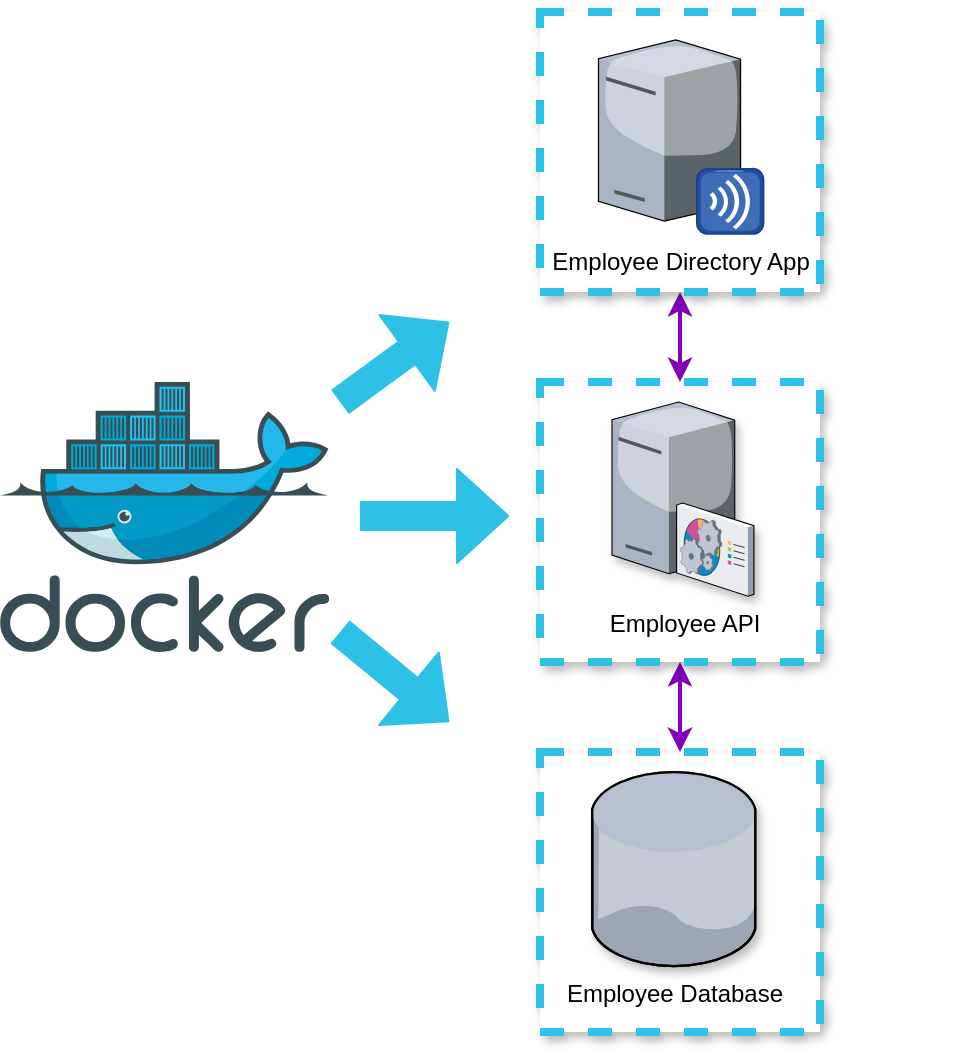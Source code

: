 <mxfile version="12.7.9" type="device"><diagram name="Page-1" id="822b0af5-4adb-64df-f703-e8dfc1f81529"><mxGraphModel dx="1185" dy="667" grid="1" gridSize="10" guides="1" tooltips="1" connect="1" arrows="1" fold="1" page="1" pageScale="1" pageWidth="1100" pageHeight="850" background="#ffffff" math="0" shadow="0"><root><mxCell id="0"/><mxCell id="1" parent="0"/><mxCell id="ErdELr6UjaZi0dBnIGxg-6" value="" style="rounded=0;whiteSpace=wrap;html=1;shadow=1;strokeColor=#2EC1E6;fillColor=#ffffff;labelPosition=center;verticalLabelPosition=bottom;align=center;verticalAlign=top;dashed=1;strokeWidth=4;" parent="1" vertex="1"><mxGeometry x="350" y="450" width="140" height="140" as="geometry"/></mxCell><mxCell id="ErdELr6UjaZi0dBnIGxg-11" value="Database queries to interact with employee info" style="edgeStyle=orthogonalEdgeStyle;rounded=0;orthogonalLoop=1;jettySize=auto;html=1;entryX=0.5;entryY=0;entryDx=0;entryDy=0;startArrow=classic;startFill=1;strokeWidth=2;fillColor=#e1d5e7;strokeColor=#8100B8;fontSize=14;textOpacity=0;" parent="1" source="ErdELr6UjaZi0dBnIGxg-5" target="ErdELr6UjaZi0dBnIGxg-6" edge="1"><mxGeometry relative="1" as="geometry"/></mxCell><mxCell id="ErdELr6UjaZi0dBnIGxg-5" value="" style="rounded=0;whiteSpace=wrap;html=1;shadow=1;strokeColor=#2EC1E6;fillColor=#ffffff;labelPosition=center;verticalLabelPosition=bottom;align=center;verticalAlign=top;strokeWidth=4;dashed=1;" parent="1" vertex="1"><mxGeometry x="350" y="265" width="140" height="140" as="geometry"/></mxCell><mxCell id="ErdELr6UjaZi0dBnIGxg-10" value="Requests and responses for employee info" style="edgeStyle=orthogonalEdgeStyle;rounded=0;orthogonalLoop=1;jettySize=auto;html=1;entryX=0.5;entryY=0;entryDx=0;entryDy=0;startArrow=classic;startFill=1;fillColor=#e1d5e7;strokeColor=#8100B8;strokeWidth=2;fontSize=14;comic=0;textOpacity=0;" parent="1" source="ErdELr6UjaZi0dBnIGxg-1" target="ErdELr6UjaZi0dBnIGxg-5" edge="1"><mxGeometry relative="1" as="geometry"/></mxCell><mxCell id="ErdELr6UjaZi0dBnIGxg-1" value="" style="rounded=0;whiteSpace=wrap;html=1;shadow=1;labelPosition=center;verticalLabelPosition=bottom;align=center;verticalAlign=top;strokeColor=#2EC1E6;strokeWidth=4;dashed=1;" parent="1" vertex="1"><mxGeometry x="350" y="80" width="140" height="140" as="geometry"/></mxCell><mxCell id="ErdELr6UjaZi0dBnIGxg-2" value="Employee Database" style="verticalLabelPosition=bottom;aspect=fixed;html=1;verticalAlign=top;strokeColor=none;align=center;outlineConnect=0;shape=mxgraph.citrix.database;shadow=1;fontFamily=Helvetica;fontSize=12;fontColor=#000000;fillColor=#ffffff;" parent="1" vertex="1"><mxGeometry x="376.05" y="460" width="82.45" height="97" as="geometry"/></mxCell><mxCell id="ErdELr6UjaZi0dBnIGxg-3" value="Employee API" style="verticalLabelPosition=bottom;aspect=fixed;html=1;verticalAlign=top;strokeColor=none;align=center;outlineConnect=0;shape=mxgraph.citrix.command_center;shadow=1;fontFamily=Helvetica;fontSize=12;fontColor=#000000;fillColor=#ffffff;" parent="1" vertex="1"><mxGeometry x="386" y="275" width="71" height="97" as="geometry"/></mxCell><mxCell id="ErdELr6UjaZi0dBnIGxg-4" value="Employee Directory App" style="verticalLabelPosition=bottom;aspect=fixed;html=1;verticalAlign=top;strokeColor=none;align=center;outlineConnect=0;shape=mxgraph.citrix.merchandising_server;fontFamily=Helvetica;fontSize=12;fontColor=#000000;fillColor=#ffffff;" parent="1" vertex="1"><mxGeometry x="379.25" y="94" width="82.45" height="97" as="geometry"/></mxCell><mxCell id="i-PtmM4Au3BCQcS4PQ6L-5" value="" style="aspect=fixed;html=1;points=[];align=center;image;fontSize=12;image=img/lib/mscae/Docker.svg;dashed=1;strokeColor=#0091FF;strokeWidth=4;imageBackground=none;imageBorder=none;" vertex="1" parent="1"><mxGeometry x="80" y="265" width="164.63" height="135" as="geometry"/></mxCell><mxCell id="i-PtmM4Au3BCQcS4PQ6L-9" value="" style="shape=flexArrow;endArrow=classic;html=1;horizontal=1;endWidth=32;endSize=8.21;width=14;fillColor=#2EC1E6;strokeColor=#2EC1E6;" edge="1" parent="1"><mxGeometry width="50" height="50" relative="1" as="geometry"><mxPoint x="260" y="332" as="sourcePoint"/><mxPoint x="334.63" y="332" as="targetPoint"/></mxGeometry></mxCell><mxCell id="i-PtmM4Au3BCQcS4PQ6L-10" value="" style="shape=flexArrow;endArrow=classic;html=1;horizontal=1;endWidth=32;endSize=8.21;width=14;fillColor=#2EC1E6;strokeColor=#2EC1E6;" edge="1" parent="1"><mxGeometry width="50" height="50" relative="1" as="geometry"><mxPoint x="250" y="275" as="sourcePoint"/><mxPoint x="304.63" y="235" as="targetPoint"/></mxGeometry></mxCell><mxCell id="i-PtmM4Au3BCQcS4PQ6L-11" value="" style="shape=flexArrow;endArrow=classic;html=1;horizontal=1;endWidth=32;endSize=8.21;width=14;fillColor=#2EC1E6;strokeColor=#2EC1E6;" edge="1" parent="1"><mxGeometry width="50" height="50" relative="1" as="geometry"><mxPoint x="250" y="390" as="sourcePoint"/><mxPoint x="304.63" y="435" as="targetPoint"/></mxGeometry></mxCell></root></mxGraphModel></diagram></mxfile>